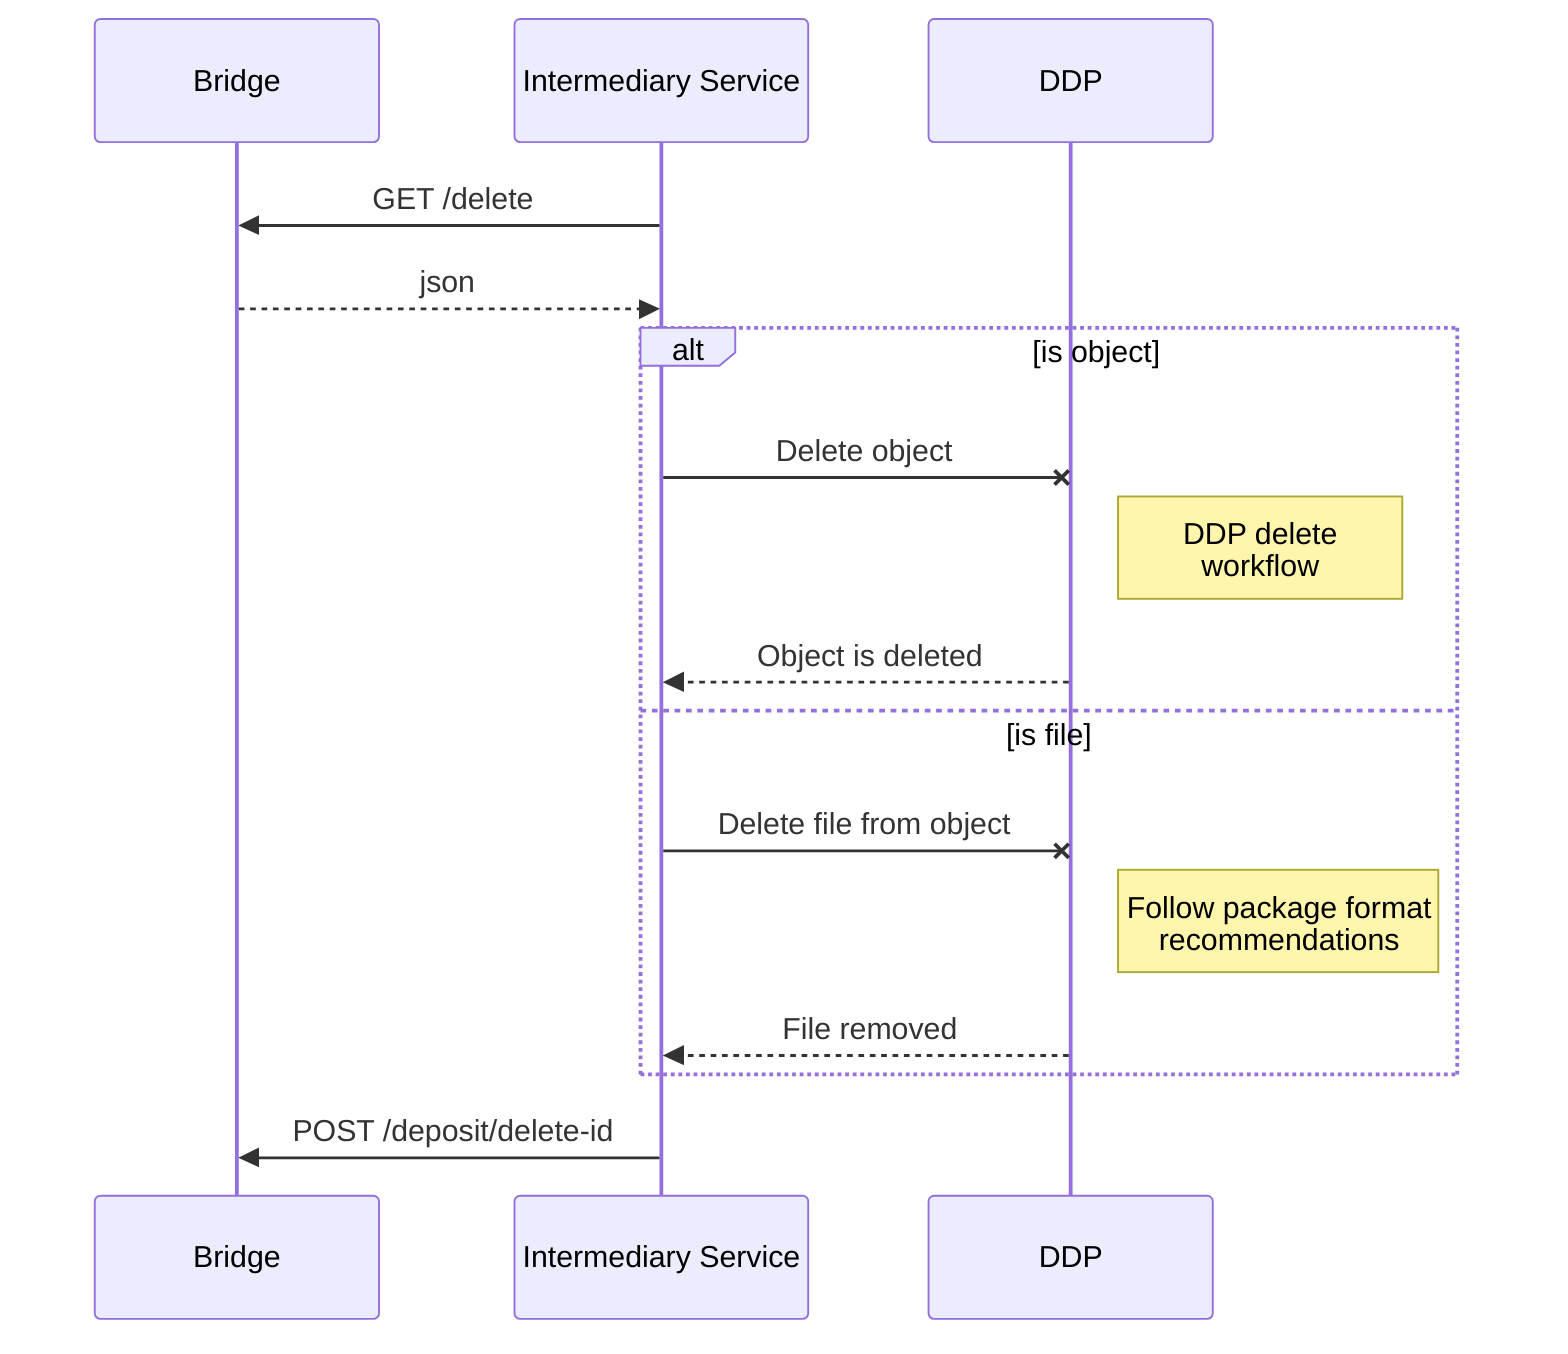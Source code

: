 sequenceDiagram
  participant B as Bridge
  participant C as Intermediary Service
  participant D as DDP

  C ->> B: GET /delete
  B -->> C: json

  alt is object
    C -x D: Delete object
    Note right of D: DDP delete<br/>workflow
    D -->> C: Object is deleted
  else is file
    C -x D: Delete file from object
    Note right of D: Follow package format<br/>recommendations
    D -->> C: File removed
  end

  C ->> B: POST /deposit/delete-id